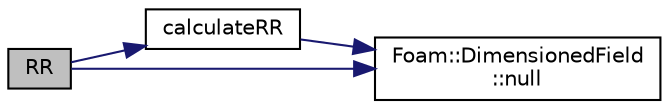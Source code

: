 digraph "RR"
{
  bgcolor="transparent";
  edge [fontname="Helvetica",fontsize="10",labelfontname="Helvetica",labelfontsize="10"];
  node [fontname="Helvetica",fontsize="10",shape=record];
  rankdir="LR";
  Node99 [label="RR",height=0.2,width=0.4,color="black", fillcolor="grey75", style="filled", fontcolor="black"];
  Node99 -> Node100 [color="midnightblue",fontsize="10",style="solid",fontname="Helvetica"];
  Node100 [label="calculateRR",height=0.2,width=0.4,color="black",URL="$a31529.html#a1782d92514707a440c0d8fd3e6516769",tooltip="Returns the reaction rate of the speciei in reactionI. "];
  Node100 -> Node101 [color="midnightblue",fontsize="10",style="solid",fontname="Helvetica"];
  Node101 [label="Foam::DimensionedField\l::null",height=0.2,width=0.4,color="black",URL="$a27497.html#a52b4d630a72421e0ca175e772fe1ef5a",tooltip="Return a null DimensionedField. "];
  Node99 -> Node101 [color="midnightblue",fontsize="10",style="solid",fontname="Helvetica"];
}
